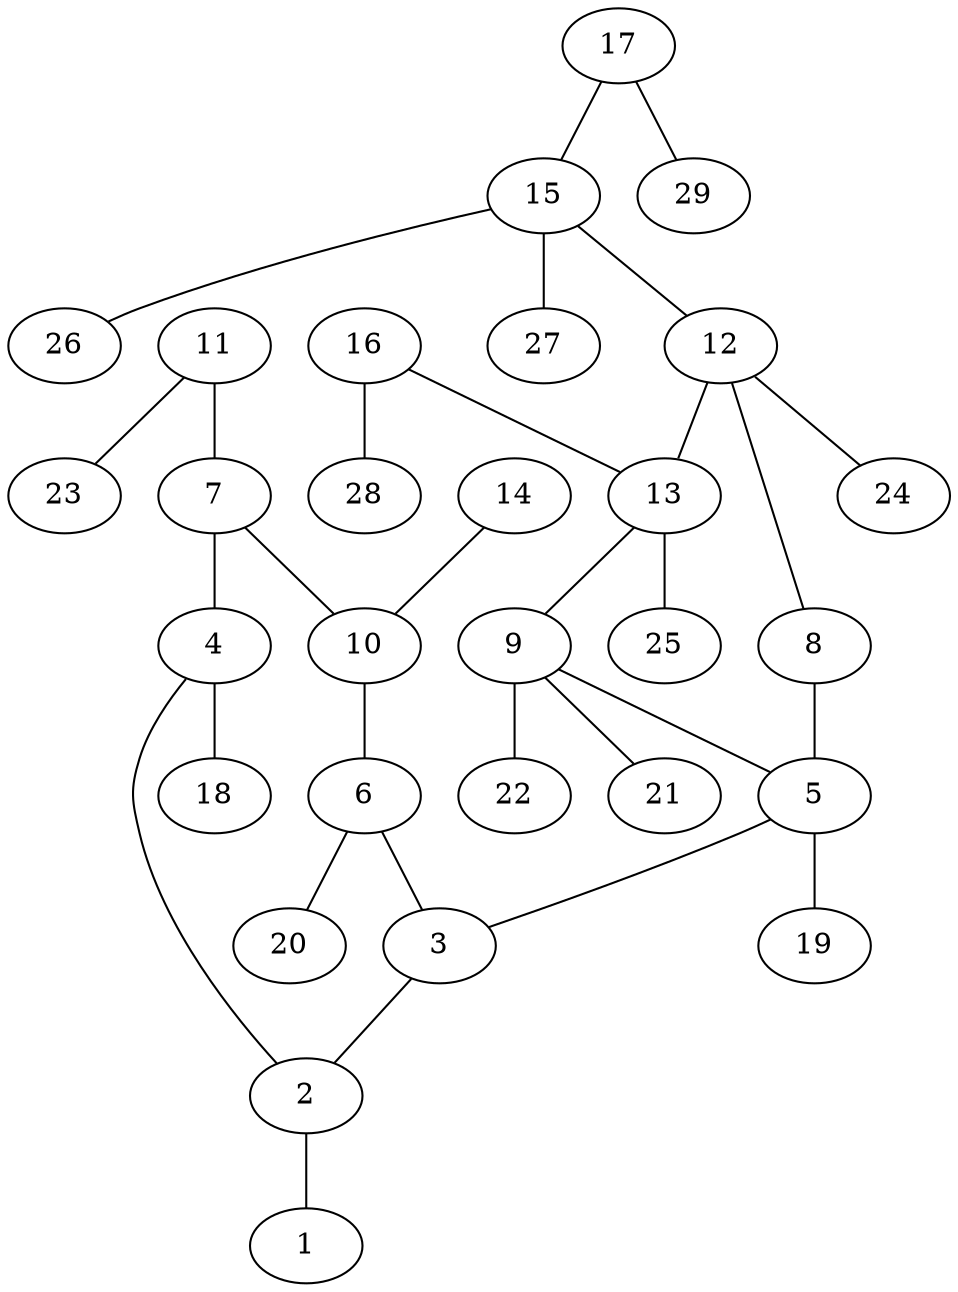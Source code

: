 graph molecule_4300 {
	1	 [chem=O];
	2	 [chem=C];
	2 -- 1	 [valence=2];
	3	 [chem=N];
	3 -- 2	 [valence=1];
	4	 [chem=N];
	4 -- 2	 [valence=1];
	18	 [chem=H];
	4 -- 18	 [valence=1];
	5	 [chem=C];
	5 -- 3	 [valence=1];
	19	 [chem=H];
	5 -- 19	 [valence=1];
	6	 [chem=C];
	6 -- 3	 [valence=1];
	20	 [chem=H];
	6 -- 20	 [valence=1];
	7	 [chem=C];
	7 -- 4	 [valence=1];
	10	 [chem=C];
	7 -- 10	 [valence=1];
	8	 [chem=O];
	8 -- 5	 [valence=1];
	9	 [chem=C];
	9 -- 5	 [valence=1];
	21	 [chem=H];
	9 -- 21	 [valence=1];
	22	 [chem=H];
	9 -- 22	 [valence=1];
	10 -- 6	 [valence=2];
	11	 [chem=N];
	11 -- 7	 [valence=2];
	23	 [chem=H];
	11 -- 23	 [valence=1];
	12	 [chem=C];
	12 -- 8	 [valence=1];
	13	 [chem=C];
	12 -- 13	 [valence=1];
	24	 [chem=H];
	12 -- 24	 [valence=1];
	13 -- 9	 [valence=1];
	25	 [chem=H];
	13 -- 25	 [valence=1];
	14	 [chem=I];
	14 -- 10	 [valence=1];
	15	 [chem=C];
	15 -- 12	 [valence=1];
	26	 [chem=H];
	15 -- 26	 [valence=1];
	27	 [chem=H];
	15 -- 27	 [valence=1];
	16	 [chem=O];
	16 -- 13	 [valence=1];
	28	 [chem=H];
	16 -- 28	 [valence=1];
	17	 [chem=O];
	17 -- 15	 [valence=1];
	29	 [chem=H];
	17 -- 29	 [valence=1];
}
